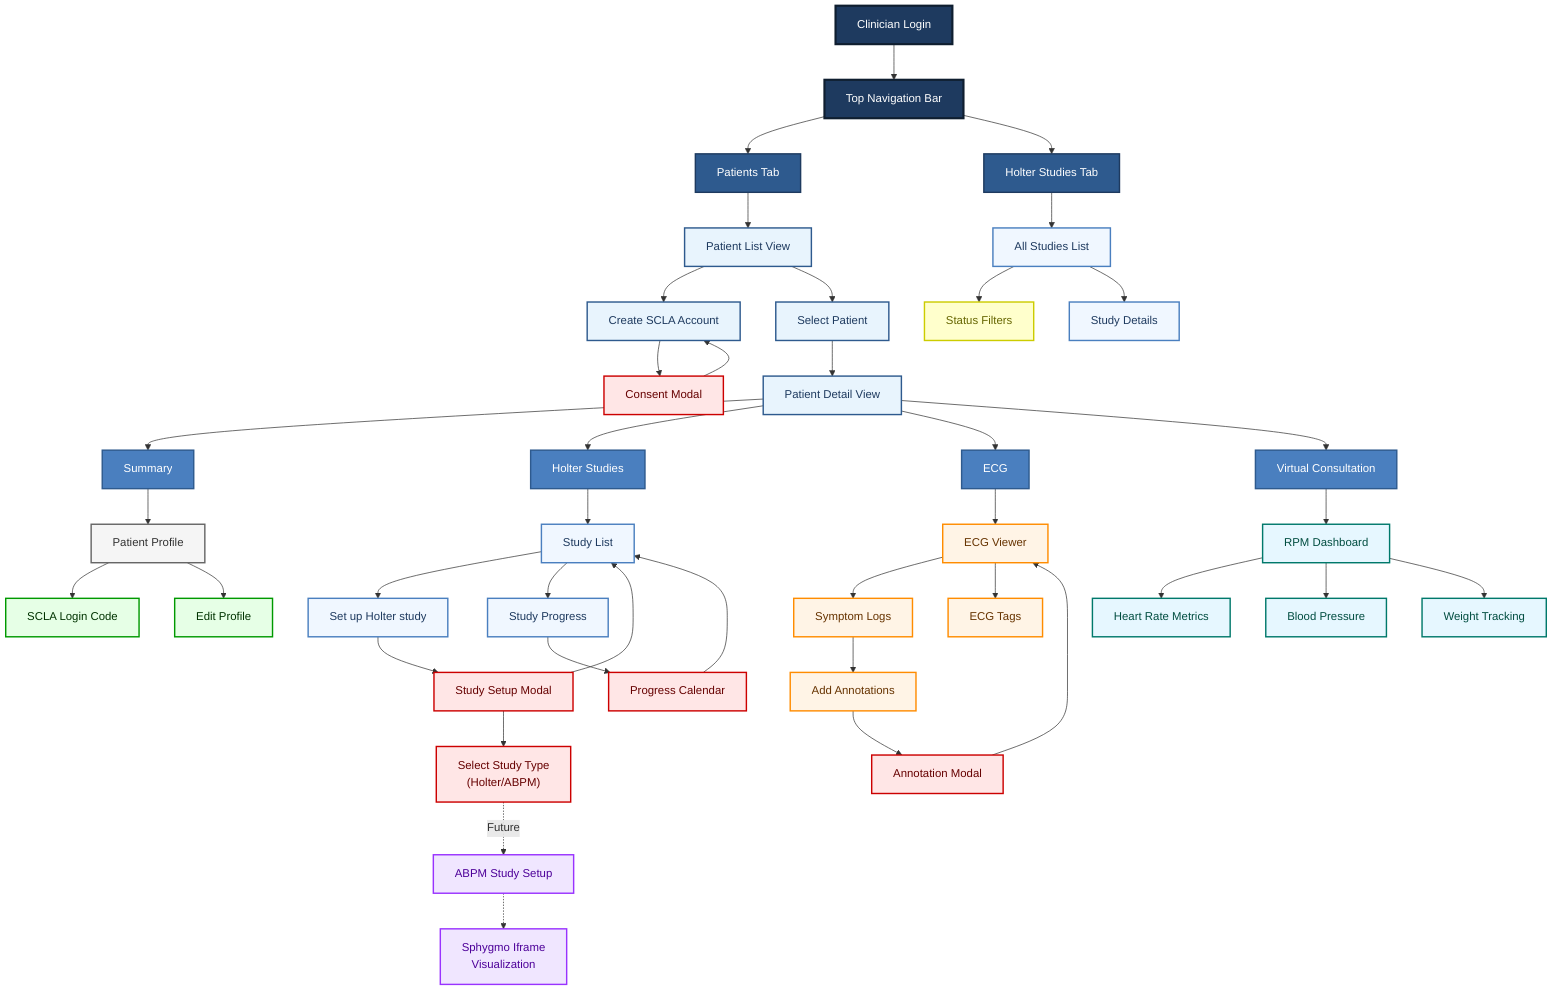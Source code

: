 flowchart TB
    %% Main Entry
    Login["Clinician Login"]:::nav --> TopNav["Top Navigation Bar"]:::nav
    
    %% Top Navigation Tabs
    TopNav --> Patients["Patients Tab"]:::topnav
    TopNav --> HolterStudies["Holter Studies Tab"]:::topnav
    
    %% Patients Tab Flow
    Patients --> PatientList["Patient List View"]:::patient
    PatientList --> CreateSCLA["Create SCLA Account"]:::patient
    CreateSCLA --> ConsentModal["Consent Modal"]:::modal --> CreateSCLA
    
    PatientList --> PatientRow["Select Patient"]:::patient
    PatientRow --> PatientDetail["Patient Detail View"]:::patient
    
    %% Patient Detail Sub-navigation
    PatientDetail --> Summary["Summary"]:::subnav
    PatientDetail --> StudiesTab["Holter Studies"]:::subnav
    PatientDetail --> ECGTab["ECG"]:::subnav
    PatientDetail --> VirtualConsult["Virtual Consultation"]:::subnav
    
    %% Summary Tab (Patient Profile)
    Summary --> ProfileView["Patient Profile"]:::profile
    ProfileView --> SCLACode["SCLA Login Code"]:::action
    ProfileView --> EditProfile["Edit Profile"]:::action
    
    %% Studies Tab (from Patient)
    StudiesTab --> StudyList["Study List"]:::study
    StudyList --> SetupStudy["Set up Holter study"]:::study
    SetupStudy --> StudyModal["Study Setup Modal"]:::modal
    StudyModal --> StudyTypeSelect["Select Study Type<br/>(Holter/ABPM)"]:::modal
    StudyModal --> StudyList
    
    StudyList --> StudyProgress["Study Progress"]:::study
    StudyProgress --> ProgressModal["Progress Calendar"]:::modal --> StudyList
    
    %% ECG Tab
    ECGTab --> ECGViewer["ECG Viewer"]:::ecg
    ECGViewer --> SymptomLogs["Symptom Logs"]:::ecg
    ECGViewer --> ECGTags["ECG Tags"]:::ecg
    SymptomLogs --> Annotations["Add Annotations"]:::ecg
    Annotations --> AnnotationModal["Annotation Modal"]:::modal --> ECGViewer
    
    %% Virtual Consultation Tab
    VirtualConsult --> RPMDashboard["RPM Dashboard"]:::rpm
    RPMDashboard --> HeartRate["Heart Rate Metrics"]:::rpm
    RPMDashboard --> BloodPressure["Blood Pressure"]:::rpm
    RPMDashboard --> Weight["Weight Tracking"]:::rpm
    
    %% Holter Studies Main Tab
    HolterStudies --> AllStudies["All Studies List"]:::study
    AllStudies --> StudyFilters["Status Filters"]:::filter
    AllStudies --> StudyDetails["Study Details"]:::study
    
    %% ABPM Integration (Future State)
    StudyTypeSelect -.->|Future| ABPMSetup["ABPM Study Setup"]:::future
    ABPMSetup -.-> SphygmoIframe["Sphygmo Iframe<br/>Visualization"]:::future
    
    %% Class definitions
    classDef nav fill:#1E3A5F,stroke:#0F1E2F,stroke-width:3px,color:#FFFFFF;
    classDef topnav fill:#2E5A8E,stroke:#1E3A5F,stroke-width:2px,color:#FFFFFF;
    classDef subnav fill:#4A7FBF,stroke:#2E5A8E,stroke-width:2px,color:#FFFFFF;
    classDef patient fill:#E8F4FD,stroke:#2E5A8E,stroke-width:2px,color:#1E3A5F;
    classDef study fill:#F0F7FF,stroke:#4A7FBF,stroke-width:2px,color:#1E3A5F;
    classDef ecg fill:#FFF4E6,stroke:#FF8C00,stroke-width:2px,color:#663300;
    classDef rpm fill:#E6F7FF,stroke:#00796B,stroke-width:2px,color:#004D40;
    classDef profile fill:#F5F5F5,stroke:#666666,stroke-width:2px,color:#333333;
    classDef modal fill:#FFE6E6,stroke:#CC0000,stroke-width:2px,color:#660000;
    classDef action fill:#E6FFE6,stroke:#009900,stroke-width:2px,color:#003300;
    classDef filter fill:#FFFFCC,stroke:#CCCC00,stroke-width:2px,color:#666600;
    classDef future fill:#F0E6FF,stroke:#9933FF,stroke-width:2px,dash,color:#4D0099;
    classDef logout fill:#EEEEEE,stroke:#888888,stroke-width:2px,color:#454545;